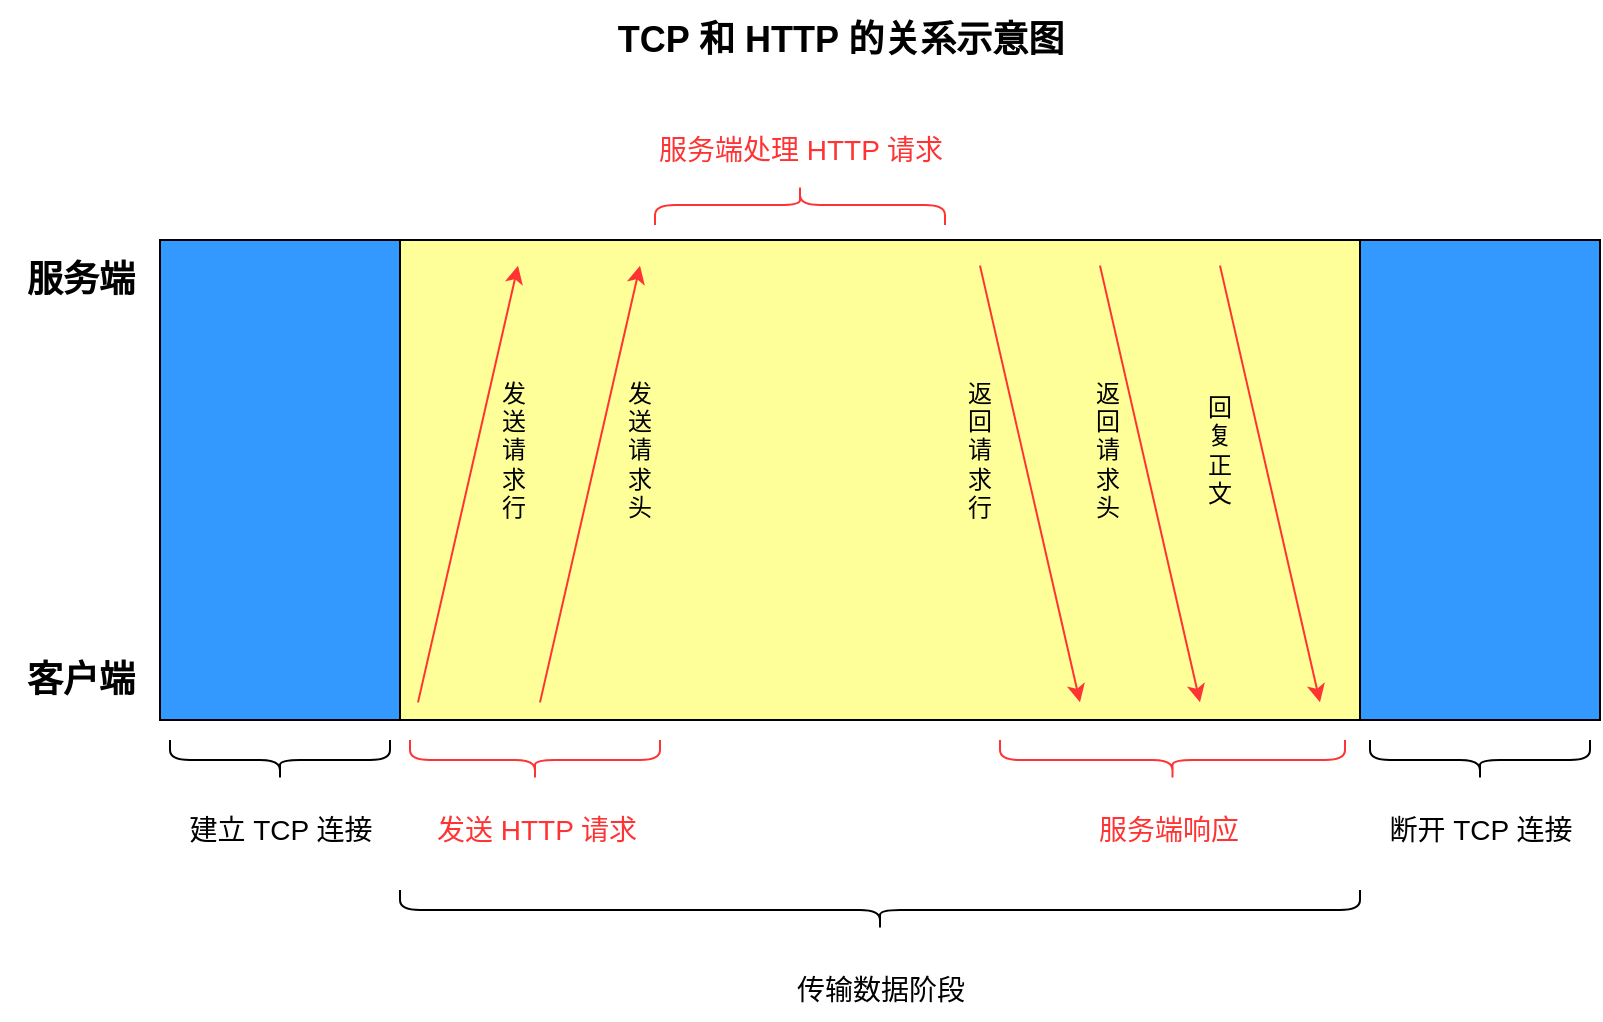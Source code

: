<mxfile>
    <diagram id="rfHPDdBVQ3Q-JTdXBtrB" name="Page-1">
        <mxGraphModel dx="1223" dy="944" grid="1" gridSize="10" guides="1" tooltips="1" connect="1" arrows="1" fold="1" page="1" pageScale="1" pageWidth="1200" pageHeight="1920" math="0" shadow="0">
            <root>
                <mxCell id="0"/>
                <mxCell id="1" parent="0"/>
                <mxCell id="2" value="&lt;font&gt;TCP 和 HTTP 的关系示意图&lt;/font&gt;" style="text;html=1;align=center;verticalAlign=middle;resizable=0;points=[];autosize=1;strokeColor=none;fillColor=none;fontSize=18;fontStyle=1" vertex="1" parent="1">
                    <mxGeometry x="495" width="250" height="40" as="geometry"/>
                </mxCell>
                <mxCell id="3" value="" style="rounded=0;whiteSpace=wrap;html=1;movable=1;resizable=1;rotatable=1;deletable=1;editable=1;locked=0;connectable=1;" vertex="1" parent="1">
                    <mxGeometry x="280" y="120" width="720" height="240" as="geometry"/>
                </mxCell>
                <mxCell id="4" value="服务端" style="text;html=1;align=center;verticalAlign=middle;resizable=1;points=[];autosize=1;strokeColor=none;fillColor=none;fontSize=18;fontStyle=1;movable=1;rotatable=1;deletable=1;editable=1;locked=0;connectable=1;" vertex="1" parent="1">
                    <mxGeometry x="200" y="120" width="80" height="40" as="geometry"/>
                </mxCell>
                <mxCell id="5" value="客户端" style="text;html=1;align=center;verticalAlign=middle;resizable=1;points=[];autosize=1;strokeColor=none;fillColor=none;fontSize=18;fontStyle=1;movable=1;rotatable=1;deletable=1;editable=1;locked=0;connectable=1;" vertex="1" parent="1">
                    <mxGeometry x="200" y="320" width="80" height="40" as="geometry"/>
                </mxCell>
                <mxCell id="6" value="" style="rounded=0;whiteSpace=wrap;html=1;fillColor=#3399FF;movable=1;resizable=1;rotatable=1;deletable=1;editable=1;locked=0;connectable=1;" vertex="1" parent="1">
                    <mxGeometry x="280" y="120" width="120" height="240" as="geometry"/>
                </mxCell>
                <mxCell id="7" value="" style="shape=curlyBracket;whiteSpace=wrap;html=1;rounded=1;labelPosition=left;verticalLabelPosition=middle;align=right;verticalAlign=middle;rotation=-90;movable=1;resizable=1;rotatable=1;deletable=1;editable=1;locked=0;connectable=1;" vertex="1" parent="1">
                    <mxGeometry x="330" y="325" width="20" height="110" as="geometry"/>
                </mxCell>
                <mxCell id="8" value="&lt;font style=&quot;font-size: 14px;&quot;&gt;建立 TCP 连接&lt;/font&gt;" style="text;html=1;align=center;verticalAlign=middle;resizable=1;points=[];autosize=1;strokeColor=none;fillColor=none;movable=1;rotatable=1;deletable=1;editable=1;locked=0;connectable=1;" vertex="1" parent="1">
                    <mxGeometry x="280" y="400" width="120" height="30" as="geometry"/>
                </mxCell>
                <mxCell id="9" value="" style="rounded=0;whiteSpace=wrap;html=1;fillColor=#FFFF99;movable=1;resizable=1;rotatable=1;deletable=1;editable=1;locked=0;connectable=1;" vertex="1" parent="1">
                    <mxGeometry x="400" y="120" width="480" height="240" as="geometry"/>
                </mxCell>
                <mxCell id="13" value="" style="shape=curlyBracket;whiteSpace=wrap;html=1;rounded=1;labelPosition=left;verticalLabelPosition=middle;align=right;verticalAlign=middle;rotation=-90;fillColor=#FFCCCC;strokeColor=#FF3333;movable=1;resizable=1;rotatable=1;deletable=1;editable=1;locked=0;connectable=1;" vertex="1" parent="1">
                    <mxGeometry x="457.5" y="317.5" width="20" height="125" as="geometry"/>
                </mxCell>
                <mxCell id="14" value="&lt;font style=&quot;font-size: 14px; color: rgb(255, 51, 51);&quot;&gt;发送 HTTP 请求&lt;/font&gt;" style="text;html=1;align=center;verticalAlign=middle;resizable=1;points=[];autosize=1;strokeColor=none;fillColor=none;fontColor=#FF3333;movable=1;rotatable=1;deletable=1;editable=1;locked=0;connectable=1;" vertex="1" parent="1">
                    <mxGeometry x="407.5" y="400" width="120" height="30" as="geometry"/>
                </mxCell>
                <mxCell id="17" value="" style="endArrow=classic;html=1;strokeColor=#FF3333;" edge="1" parent="1">
                    <mxGeometry width="50" height="50" relative="1" as="geometry">
                        <mxPoint x="409" y="351.18" as="sourcePoint"/>
                        <mxPoint x="459" y="132.82" as="targetPoint"/>
                    </mxGeometry>
                </mxCell>
                <mxCell id="19" value="" style="endArrow=classic;html=1;strokeColor=#FF3333;" edge="1" parent="1">
                    <mxGeometry width="50" height="50" relative="1" as="geometry">
                        <mxPoint x="470" y="351.18" as="sourcePoint"/>
                        <mxPoint x="520" y="132.82" as="targetPoint"/>
                    </mxGeometry>
                </mxCell>
                <mxCell id="20" value="发&lt;div&gt;送&lt;/div&gt;&lt;div&gt;请&lt;/div&gt;&lt;div&gt;求&lt;/div&gt;&lt;div&gt;行&lt;/div&gt;" style="text;html=1;align=center;verticalAlign=middle;whiteSpace=wrap;rounded=0;" vertex="1" parent="1">
                    <mxGeometry x="427" y="180" width="60" height="90" as="geometry"/>
                </mxCell>
                <mxCell id="21" value="发&lt;div&gt;送&lt;/div&gt;&lt;div&gt;请&lt;/div&gt;&lt;div&gt;求&lt;/div&gt;&lt;div&gt;头&lt;/div&gt;" style="text;html=1;align=center;verticalAlign=middle;whiteSpace=wrap;rounded=0;" vertex="1" parent="1">
                    <mxGeometry x="490" y="180" width="60" height="90" as="geometry"/>
                </mxCell>
                <mxCell id="22" value="" style="shape=curlyBracket;whiteSpace=wrap;html=1;rounded=1;labelPosition=left;verticalLabelPosition=middle;align=right;verticalAlign=middle;rotation=90;fillColor=#FFCCCC;strokeColor=#FF3333;movable=1;resizable=1;rotatable=1;deletable=1;editable=1;locked=0;connectable=1;" vertex="1" parent="1">
                    <mxGeometry x="590" y="30" width="20" height="145" as="geometry"/>
                </mxCell>
                <mxCell id="23" value="&lt;font style=&quot;font-size: 14px; color: rgb(255, 51, 51);&quot;&gt;服务端处理 HTTP 请求&lt;/font&gt;" style="text;html=1;align=center;verticalAlign=middle;resizable=1;points=[];autosize=1;strokeColor=none;fillColor=none;fontColor=#FF3333;movable=1;rotatable=1;deletable=1;editable=1;locked=0;connectable=1;" vertex="1" parent="1">
                    <mxGeometry x="515" y="60" width="170" height="30" as="geometry"/>
                </mxCell>
                <mxCell id="24" value="" style="endArrow=classic;html=1;strokeColor=#FF3333;" edge="1" parent="1">
                    <mxGeometry width="50" height="50" relative="1" as="geometry">
                        <mxPoint x="690" y="132.82" as="sourcePoint"/>
                        <mxPoint x="740" y="351.18" as="targetPoint"/>
                    </mxGeometry>
                </mxCell>
                <mxCell id="25" value="" style="endArrow=classic;html=1;strokeColor=#FF3333;" edge="1" parent="1">
                    <mxGeometry width="50" height="50" relative="1" as="geometry">
                        <mxPoint x="750" y="132.82" as="sourcePoint"/>
                        <mxPoint x="800" y="351.18" as="targetPoint"/>
                    </mxGeometry>
                </mxCell>
                <mxCell id="26" value="" style="endArrow=classic;html=1;strokeColor=#FF3333;" edge="1" parent="1">
                    <mxGeometry width="50" height="50" relative="1" as="geometry">
                        <mxPoint x="810" y="132.82" as="sourcePoint"/>
                        <mxPoint x="860" y="351.18" as="targetPoint"/>
                    </mxGeometry>
                </mxCell>
                <mxCell id="27" value="&lt;span style=&quot;background-color: transparent;&quot;&gt;&lt;font color=&quot;#000000&quot;&gt;返&lt;/font&gt;&lt;/span&gt;&lt;div&gt;&lt;span style=&quot;background-color: transparent;&quot;&gt;&lt;font color=&quot;#000000&quot;&gt;回&lt;/font&gt;&lt;/span&gt;&lt;div&gt;&lt;span style=&quot;background-color: transparent;&quot;&gt;请&lt;/span&gt;&lt;div&gt;求&lt;/div&gt;&lt;div&gt;行&lt;/div&gt;&lt;/div&gt;&lt;/div&gt;" style="text;html=1;align=center;verticalAlign=middle;whiteSpace=wrap;rounded=0;" vertex="1" parent="1">
                    <mxGeometry x="660" y="180" width="60" height="90" as="geometry"/>
                </mxCell>
                <mxCell id="28" value="&lt;div&gt;&lt;span style=&quot;background-color: transparent;&quot;&gt;返&lt;/span&gt;&lt;/div&gt;&lt;div&gt;&lt;span style=&quot;background-color: transparent;&quot;&gt;回&lt;/span&gt;&lt;/div&gt;&lt;span style=&quot;background-color: transparent;&quot;&gt;请&lt;/span&gt;&lt;div&gt;求&lt;/div&gt;&lt;div&gt;头&lt;/div&gt;" style="text;html=1;align=center;verticalAlign=middle;whiteSpace=wrap;rounded=0;" vertex="1" parent="1">
                    <mxGeometry x="724" y="180" width="60" height="90" as="geometry"/>
                </mxCell>
                <mxCell id="30" value="回&lt;div&gt;复&lt;/div&gt;&lt;div&gt;正&lt;/div&gt;&lt;div&gt;文&lt;/div&gt;" style="text;html=1;align=center;verticalAlign=middle;whiteSpace=wrap;rounded=0;" vertex="1" parent="1">
                    <mxGeometry x="780" y="180" width="60" height="90" as="geometry"/>
                </mxCell>
                <mxCell id="31" value="" style="rounded=0;whiteSpace=wrap;html=1;fillColor=#3399FF;movable=1;resizable=1;rotatable=1;deletable=1;editable=1;locked=0;connectable=1;" vertex="1" parent="1">
                    <mxGeometry x="880" y="120" width="120" height="240" as="geometry"/>
                </mxCell>
                <mxCell id="32" value="&lt;font style=&quot;font-size: 14px;&quot;&gt;断开 TCP 连接&lt;/font&gt;" style="text;html=1;align=center;verticalAlign=middle;resizable=1;points=[];autosize=1;strokeColor=none;fillColor=none;movable=1;rotatable=1;deletable=1;editable=1;locked=0;connectable=1;" vertex="1" parent="1">
                    <mxGeometry x="880" y="400" width="120" height="30" as="geometry"/>
                </mxCell>
                <mxCell id="33" value="" style="shape=curlyBracket;whiteSpace=wrap;html=1;rounded=1;labelPosition=left;verticalLabelPosition=middle;align=right;verticalAlign=middle;rotation=-90;movable=1;resizable=1;rotatable=1;deletable=1;editable=1;locked=0;connectable=1;" vertex="1" parent="1">
                    <mxGeometry x="930" y="325" width="20" height="110" as="geometry"/>
                </mxCell>
                <mxCell id="34" value="" style="shape=curlyBracket;whiteSpace=wrap;html=1;rounded=1;labelPosition=left;verticalLabelPosition=middle;align=right;verticalAlign=middle;rotation=-90;fillColor=#FFCCCC;strokeColor=#FF3333;movable=1;resizable=1;rotatable=1;deletable=1;editable=1;locked=0;connectable=1;" vertex="1" parent="1">
                    <mxGeometry x="776.25" y="293.75" width="20" height="172.5" as="geometry"/>
                </mxCell>
                <mxCell id="35" value="&lt;font style=&quot;font-size: 14px; color: rgb(255, 51, 51);&quot;&gt;服务端响应&lt;/font&gt;" style="text;html=1;align=center;verticalAlign=middle;resizable=1;points=[];autosize=1;strokeColor=none;fillColor=none;fontColor=#FF3333;movable=1;rotatable=1;deletable=1;editable=1;locked=0;connectable=1;" vertex="1" parent="1">
                    <mxGeometry x="739" y="400" width="90" height="30" as="geometry"/>
                </mxCell>
                <mxCell id="37" value="" style="shape=curlyBracket;whiteSpace=wrap;html=1;rounded=1;labelPosition=left;verticalLabelPosition=middle;align=right;verticalAlign=middle;rotation=-90;movable=1;resizable=1;rotatable=1;deletable=1;editable=1;locked=0;connectable=1;" vertex="1" parent="1">
                    <mxGeometry x="630" y="215" width="20" height="480" as="geometry"/>
                </mxCell>
                <mxCell id="38" value="&lt;font style=&quot;font-size: 14px;&quot;&gt;传输数据阶段&lt;/font&gt;" style="text;html=1;align=center;verticalAlign=middle;resizable=1;points=[];autosize=1;strokeColor=none;fillColor=none;movable=1;rotatable=1;deletable=1;editable=1;locked=0;connectable=1;" vertex="1" parent="1">
                    <mxGeometry x="585" y="480" width="110" height="30" as="geometry"/>
                </mxCell>
            </root>
        </mxGraphModel>
    </diagram>
</mxfile>